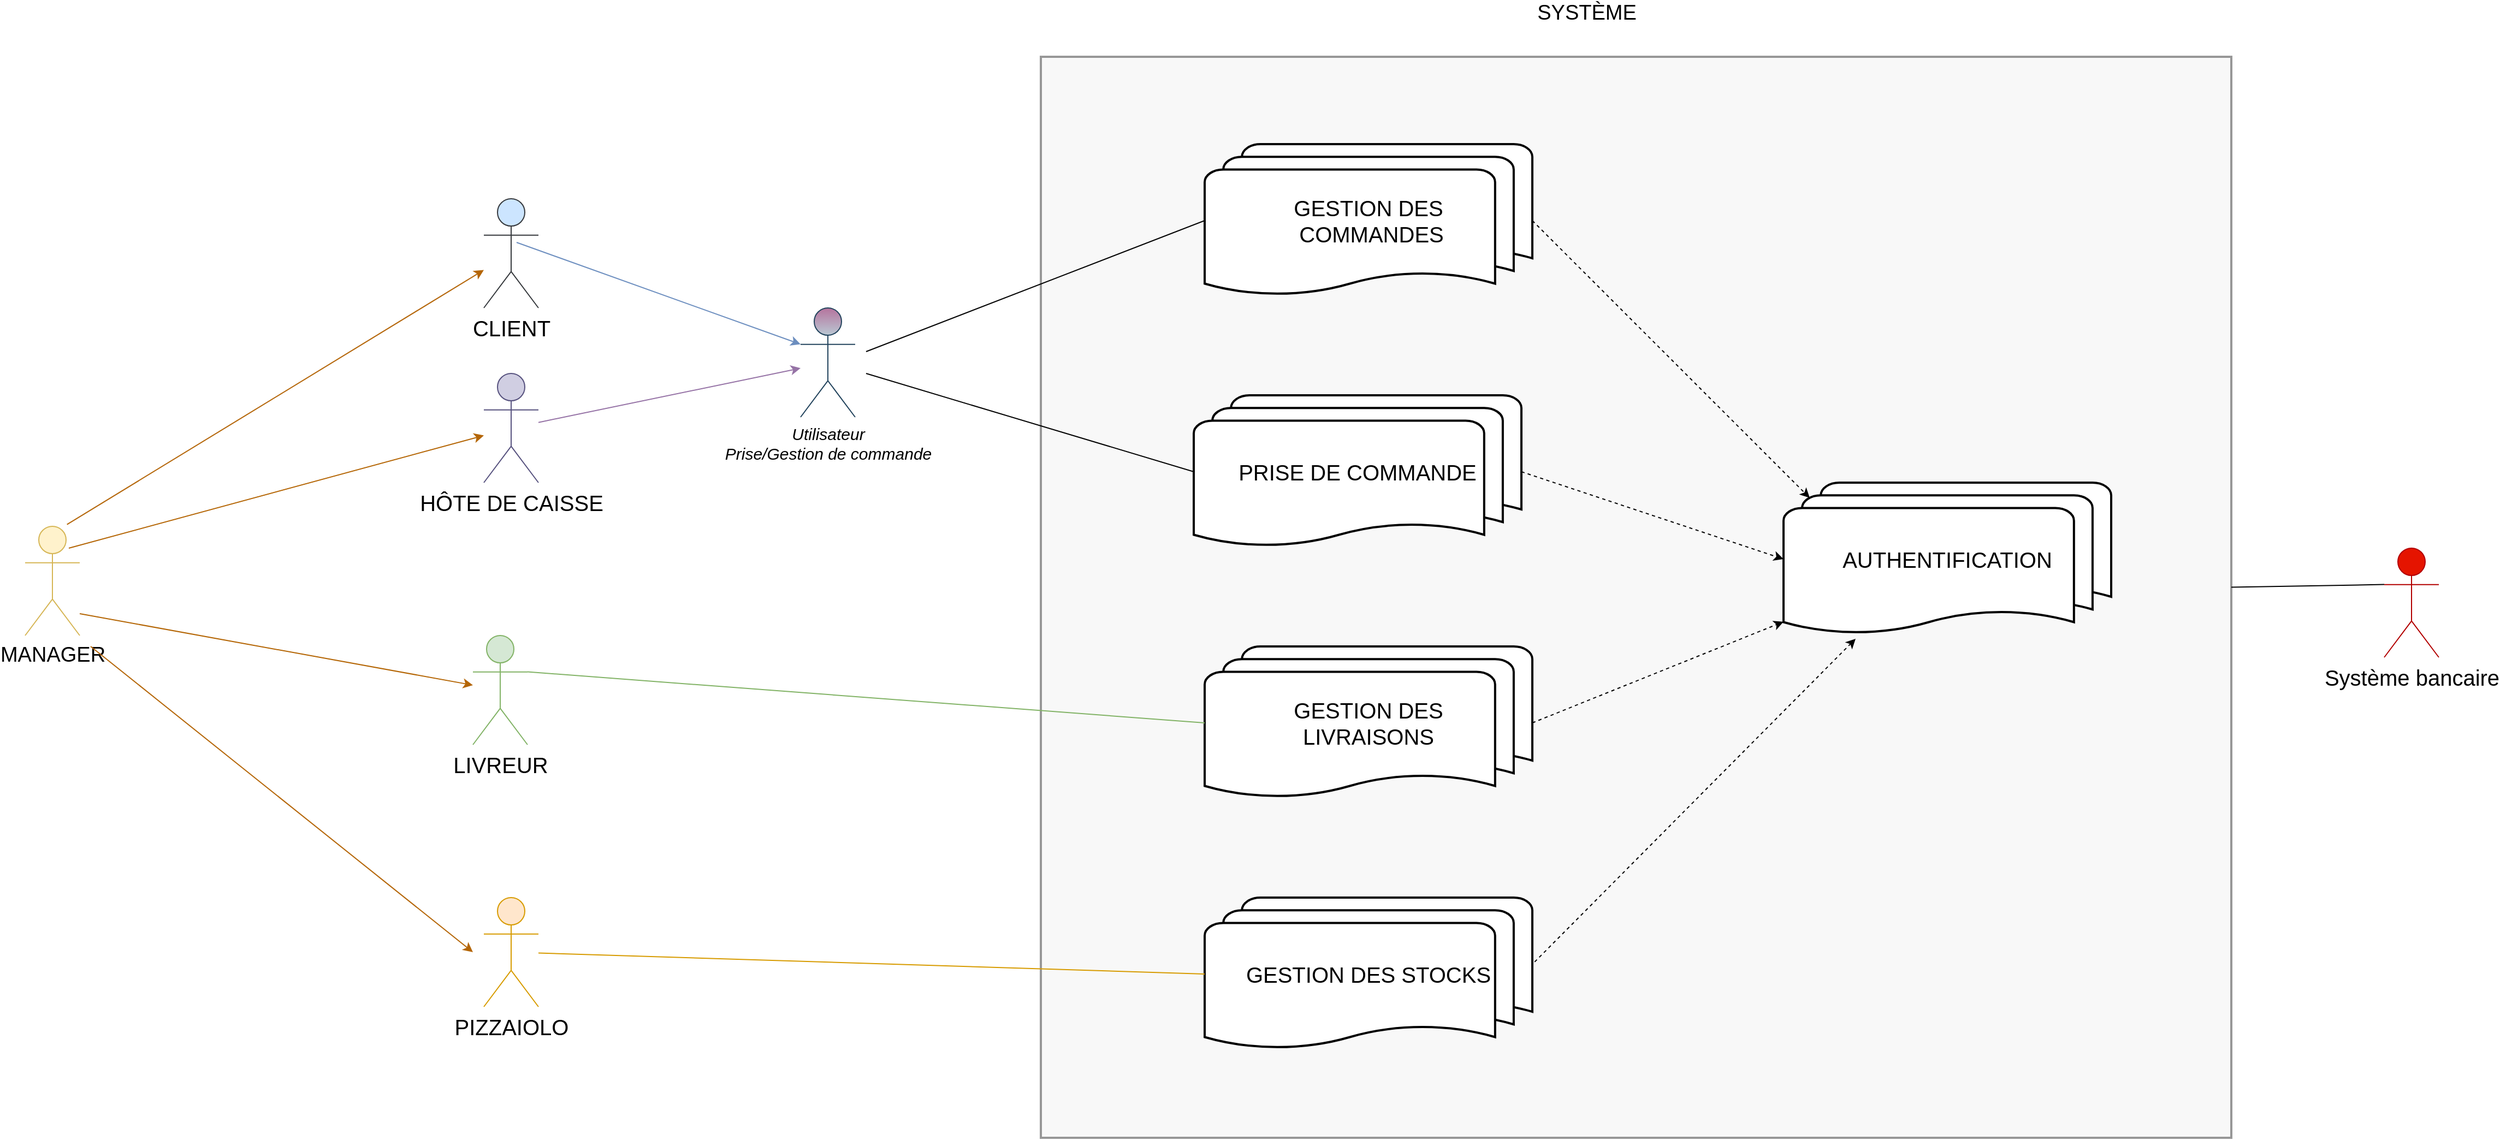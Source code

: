 <mxfile version="13.2.6" type="github">
  <diagram id="C5RBs43oDa-KdzZeNtuy" name="Page-1">
    <mxGraphModel dx="1892" dy="2219" grid="1" gridSize="10" guides="1" tooltips="1" connect="1" arrows="1" fold="1" page="1" pageScale="1" pageWidth="827" pageHeight="1169" math="0" shadow="0">
      <root>
        <mxCell id="WIyWlLk6GJQsqaUBKTNV-0" />
        <mxCell id="WIyWlLk6GJQsqaUBKTNV-1" parent="WIyWlLk6GJQsqaUBKTNV-0" />
        <mxCell id="riIvtF9i5uz6ZwIqVuNb-54" value="" style="rounded=0;whiteSpace=wrap;html=1;fillColor=#eeeeee;strokeColor=#000000;opacity=40;strokeWidth=2;" vertex="1" parent="WIyWlLk6GJQsqaUBKTNV-1">
          <mxGeometry x="990" y="-210" width="1090" height="990" as="geometry" />
        </mxCell>
        <mxCell id="riIvtF9i5uz6ZwIqVuNb-0" value="&lt;font style=&quot;font-size: 20px&quot;&gt;CLIENT&lt;/font&gt;" style="shape=umlActor;verticalLabelPosition=bottom;labelBackgroundColor=#ffffff;verticalAlign=top;html=1;outlineConnect=0;fillColor=#cce5ff;strokeColor=#36393d;aspect=fixed;" vertex="1" parent="WIyWlLk6GJQsqaUBKTNV-1">
          <mxGeometry x="480" y="-80" width="50" height="100" as="geometry" />
        </mxCell>
        <mxCell id="riIvtF9i5uz6ZwIqVuNb-1" value="&lt;font style=&quot;font-size: 19px&quot;&gt;MANAGER&lt;/font&gt;" style="shape=umlActor;verticalLabelPosition=bottom;labelBackgroundColor=#ffffff;verticalAlign=top;html=1;outlineConnect=0;fillColor=#fff2cc;strokeColor=#d6b656;aspect=fixed;" vertex="1" parent="WIyWlLk6GJQsqaUBKTNV-1">
          <mxGeometry x="60" y="220" width="50" height="100" as="geometry" />
        </mxCell>
        <mxCell id="riIvtF9i5uz6ZwIqVuNb-2" value="&lt;i style=&quot;font-size: 15px&quot;&gt;Utilisateur&lt;br&gt;Prise/Gestion de commande&lt;/i&gt;" style="shape=umlActor;verticalLabelPosition=bottom;labelBackgroundColor=#ffffff;verticalAlign=top;html=1;outlineConnect=0;gradientDirection=north;fillColor=#bac8d3;strokeColor=#23445d;gradientColor=#B5739D;aspect=fixed;" vertex="1" parent="WIyWlLk6GJQsqaUBKTNV-1">
          <mxGeometry x="770" y="20" width="50" height="100" as="geometry" />
        </mxCell>
        <mxCell id="riIvtF9i5uz6ZwIqVuNb-3" value="&lt;font style=&quot;font-size: 20px&quot;&gt;HÔTE DE CAISSE&lt;/font&gt;" style="shape=umlActor;verticalLabelPosition=bottom;labelBackgroundColor=#ffffff;verticalAlign=top;html=1;outlineConnect=0;fillColor=#d0cee2;strokeColor=#56517e;aspect=fixed;" vertex="1" parent="WIyWlLk6GJQsqaUBKTNV-1">
          <mxGeometry x="480" y="80" width="50" height="100" as="geometry" />
        </mxCell>
        <mxCell id="riIvtF9i5uz6ZwIqVuNb-5" value="&lt;font style=&quot;font-size: 20px&quot;&gt;LIVREUR&lt;/font&gt;" style="shape=umlActor;verticalLabelPosition=bottom;labelBackgroundColor=#ffffff;verticalAlign=top;html=1;outlineConnect=0;fillColor=#d5e8d4;strokeColor=#82b366;aspect=fixed;" vertex="1" parent="WIyWlLk6GJQsqaUBKTNV-1">
          <mxGeometry x="470" y="320" width="50" height="100" as="geometry" />
        </mxCell>
        <mxCell id="riIvtF9i5uz6ZwIqVuNb-14" value="&lt;font style=&quot;font-size: 20px&quot;&gt;PIZZAIOLO&lt;/font&gt;" style="shape=umlActor;verticalLabelPosition=bottom;labelBackgroundColor=#ffffff;verticalAlign=top;html=1;outlineConnect=0;fillColor=#ffe6cc;strokeColor=#d79b00;aspect=fixed;" vertex="1" parent="WIyWlLk6GJQsqaUBKTNV-1">
          <mxGeometry x="480" y="560" width="50" height="100" as="geometry" />
        </mxCell>
        <mxCell id="riIvtF9i5uz6ZwIqVuNb-15" value="&lt;font style=&quot;font-size: 20px&quot; color=&quot;#000000&quot;&gt;Système bancaire&lt;/font&gt;" style="shape=umlActor;verticalLabelPosition=bottom;labelBackgroundColor=#ffffff;verticalAlign=top;html=1;outlineConnect=0;fillColor=#e51400;strokeColor=#B20000;fontColor=#ffffff;aspect=fixed;" vertex="1" parent="WIyWlLk6GJQsqaUBKTNV-1">
          <mxGeometry x="2220" y="240" width="50" height="100" as="geometry" />
        </mxCell>
        <mxCell id="riIvtF9i5uz6ZwIqVuNb-16" value="" style="endArrow=classic;html=1;exitX=0.767;exitY=-0.017;exitDx=0;exitDy=0;exitPerimeter=0;fillColor=#fad7ac;strokeColor=#b46504;" edge="1" parent="WIyWlLk6GJQsqaUBKTNV-1" source="riIvtF9i5uz6ZwIqVuNb-1" target="riIvtF9i5uz6ZwIqVuNb-0">
          <mxGeometry width="50" height="50" relative="1" as="geometry">
            <mxPoint x="450" y="340" as="sourcePoint" />
            <mxPoint x="180" y="100" as="targetPoint" />
          </mxGeometry>
        </mxCell>
        <mxCell id="riIvtF9i5uz6ZwIqVuNb-17" value="" style="endArrow=classic;html=1;fillColor=#fad7ac;strokeColor=#b46504;" edge="1" parent="WIyWlLk6GJQsqaUBKTNV-1" target="riIvtF9i5uz6ZwIqVuNb-3">
          <mxGeometry width="50" height="50" relative="1" as="geometry">
            <mxPoint x="100" y="240" as="sourcePoint" />
            <mxPoint x="500" y="290" as="targetPoint" />
          </mxGeometry>
        </mxCell>
        <mxCell id="riIvtF9i5uz6ZwIqVuNb-18" value="" style="endArrow=classic;html=1;fillColor=#fad7ac;strokeColor=#b46504;" edge="1" parent="WIyWlLk6GJQsqaUBKTNV-1" target="riIvtF9i5uz6ZwIqVuNb-5">
          <mxGeometry width="50" height="50" relative="1" as="geometry">
            <mxPoint x="110" y="300" as="sourcePoint" />
            <mxPoint x="190" y="390" as="targetPoint" />
          </mxGeometry>
        </mxCell>
        <mxCell id="riIvtF9i5uz6ZwIqVuNb-19" value="" style="endArrow=classic;html=1;fillColor=#fad7ac;strokeColor=#b46504;" edge="1" parent="WIyWlLk6GJQsqaUBKTNV-1">
          <mxGeometry width="50" height="50" relative="1" as="geometry">
            <mxPoint x="120" y="330" as="sourcePoint" />
            <mxPoint x="470" y="610" as="targetPoint" />
          </mxGeometry>
        </mxCell>
        <mxCell id="riIvtF9i5uz6ZwIqVuNb-27" value="" style="endArrow=classic;html=1;entryX=0;entryY=0.333;entryDx=0;entryDy=0;entryPerimeter=0;fillColor=#dae8fc;strokeColor=#6c8ebf;" edge="1" parent="WIyWlLk6GJQsqaUBKTNV-1" target="riIvtF9i5uz6ZwIqVuNb-2">
          <mxGeometry width="50" height="50" relative="1" as="geometry">
            <mxPoint x="510" y="-40" as="sourcePoint" />
            <mxPoint x="760" y="100" as="targetPoint" />
          </mxGeometry>
        </mxCell>
        <mxCell id="riIvtF9i5uz6ZwIqVuNb-28" value="" style="endArrow=classic;html=1;fillColor=#e1d5e7;strokeColor=#9673a6;" edge="1" parent="WIyWlLk6GJQsqaUBKTNV-1" source="riIvtF9i5uz6ZwIqVuNb-3" target="riIvtF9i5uz6ZwIqVuNb-2">
          <mxGeometry width="50" height="50" relative="1" as="geometry">
            <mxPoint x="630" y="190" as="sourcePoint" />
            <mxPoint x="750" y="120" as="targetPoint" />
          </mxGeometry>
        </mxCell>
        <mxCell id="riIvtF9i5uz6ZwIqVuNb-40" value="&lt;font style=&quot;font-size: 20px&quot;&gt;AUTHENTIFICATION&lt;/font&gt;" style="strokeWidth=2;html=1;shape=mxgraph.flowchart.multi-document;whiteSpace=wrap;gradientColor=none;align=center;" vertex="1" parent="WIyWlLk6GJQsqaUBKTNV-1">
          <mxGeometry x="1670" y="180" width="300" height="140" as="geometry" />
        </mxCell>
        <mxCell id="riIvtF9i5uz6ZwIqVuNb-41" value="&lt;span style=&quot;font-size: 20px&quot;&gt;PRISE DE COMMANDE&lt;/span&gt;" style="strokeWidth=2;html=1;shape=mxgraph.flowchart.multi-document;whiteSpace=wrap;gradientColor=none;align=center;" vertex="1" parent="WIyWlLk6GJQsqaUBKTNV-1">
          <mxGeometry x="1130" y="100" width="300" height="140" as="geometry" />
        </mxCell>
        <mxCell id="riIvtF9i5uz6ZwIqVuNb-44" value="&lt;font style=&quot;font-size: 20px&quot;&gt;GESTION DES STOCKS&lt;/font&gt;" style="strokeWidth=2;html=1;shape=mxgraph.flowchart.multi-document;whiteSpace=wrap;gradientColor=none;align=center;" vertex="1" parent="WIyWlLk6GJQsqaUBKTNV-1">
          <mxGeometry x="1140" y="560" width="300" height="140" as="geometry" />
        </mxCell>
        <mxCell id="riIvtF9i5uz6ZwIqVuNb-45" value="&lt;font style=&quot;font-size: 20px&quot;&gt;GESTION DES &lt;br&gt;LIVRAISONS&lt;/font&gt;" style="strokeWidth=2;html=1;shape=mxgraph.flowchart.multi-document;whiteSpace=wrap;gradientColor=none;align=center;" vertex="1" parent="WIyWlLk6GJQsqaUBKTNV-1">
          <mxGeometry x="1140" y="330" width="300" height="140" as="geometry" />
        </mxCell>
        <mxCell id="riIvtF9i5uz6ZwIqVuNb-46" value="&lt;font style=&quot;font-size: 20px&quot;&gt;GESTION DES&lt;br&gt;&amp;nbsp;COMMANDES&lt;/font&gt;" style="strokeWidth=2;html=1;shape=mxgraph.flowchart.multi-document;whiteSpace=wrap;gradientColor=none;align=center;" vertex="1" parent="WIyWlLk6GJQsqaUBKTNV-1">
          <mxGeometry x="1140" y="-130" width="300" height="140" as="geometry" />
        </mxCell>
        <mxCell id="riIvtF9i5uz6ZwIqVuNb-47" value="" style="endArrow=none;html=1;entryX=0;entryY=0.5;entryDx=0;entryDy=0;entryPerimeter=0;endFill=0;" edge="1" parent="WIyWlLk6GJQsqaUBKTNV-1" target="riIvtF9i5uz6ZwIqVuNb-46">
          <mxGeometry width="50" height="50" relative="1" as="geometry">
            <mxPoint x="830" y="60" as="sourcePoint" />
            <mxPoint x="1120" y="260" as="targetPoint" />
          </mxGeometry>
        </mxCell>
        <mxCell id="riIvtF9i5uz6ZwIqVuNb-48" value="" style="endArrow=none;html=1;exitX=0;exitY=0.5;exitDx=0;exitDy=0;exitPerimeter=0;" edge="1" parent="WIyWlLk6GJQsqaUBKTNV-1" source="riIvtF9i5uz6ZwIqVuNb-41">
          <mxGeometry width="50" height="50" relative="1" as="geometry">
            <mxPoint x="980" y="160" as="sourcePoint" />
            <mxPoint x="830" y="80" as="targetPoint" />
          </mxGeometry>
        </mxCell>
        <mxCell id="riIvtF9i5uz6ZwIqVuNb-49" value="" style="endArrow=none;html=1;entryX=0;entryY=0.5;entryDx=0;entryDy=0;entryPerimeter=0;exitX=1;exitY=0.333;exitDx=0;exitDy=0;exitPerimeter=0;fillColor=#d5e8d4;strokeColor=#82b366;" edge="1" parent="WIyWlLk6GJQsqaUBKTNV-1" source="riIvtF9i5uz6ZwIqVuNb-5" target="riIvtF9i5uz6ZwIqVuNb-45">
          <mxGeometry width="50" height="50" relative="1" as="geometry">
            <mxPoint x="540" y="400" as="sourcePoint" />
            <mxPoint x="1120" y="330" as="targetPoint" />
          </mxGeometry>
        </mxCell>
        <mxCell id="riIvtF9i5uz6ZwIqVuNb-50" value="" style="endArrow=none;html=1;entryX=0;entryY=0.5;entryDx=0;entryDy=0;entryPerimeter=0;fillColor=#ffe6cc;strokeColor=#d79b00;" edge="1" parent="WIyWlLk6GJQsqaUBKTNV-1" source="riIvtF9i5uz6ZwIqVuNb-14" target="riIvtF9i5uz6ZwIqVuNb-44">
          <mxGeometry width="50" height="50" relative="1" as="geometry">
            <mxPoint x="1070" y="380" as="sourcePoint" />
            <mxPoint x="1120" y="330" as="targetPoint" />
          </mxGeometry>
        </mxCell>
        <mxCell id="riIvtF9i5uz6ZwIqVuNb-57" value="" style="endArrow=classic;html=1;entryX=0.08;entryY=0.1;entryDx=0;entryDy=0;entryPerimeter=0;exitX=1;exitY=0.5;exitDx=0;exitDy=0;exitPerimeter=0;dashed=1;" edge="1" parent="WIyWlLk6GJQsqaUBKTNV-1" source="riIvtF9i5uz6ZwIqVuNb-46" target="riIvtF9i5uz6ZwIqVuNb-40">
          <mxGeometry width="50" height="50" relative="1" as="geometry">
            <mxPoint x="1440" y="300" as="sourcePoint" />
            <mxPoint x="1490" y="250" as="targetPoint" />
          </mxGeometry>
        </mxCell>
        <mxCell id="riIvtF9i5uz6ZwIqVuNb-58" value="" style="endArrow=classic;html=1;dashed=1;exitX=1;exitY=0.5;exitDx=0;exitDy=0;exitPerimeter=0;entryX=0;entryY=0.5;entryDx=0;entryDy=0;entryPerimeter=0;" edge="1" parent="WIyWlLk6GJQsqaUBKTNV-1" source="riIvtF9i5uz6ZwIqVuNb-41" target="riIvtF9i5uz6ZwIqVuNb-40">
          <mxGeometry width="50" height="50" relative="1" as="geometry">
            <mxPoint x="1440" y="300" as="sourcePoint" />
            <mxPoint x="1564" y="174" as="targetPoint" />
          </mxGeometry>
        </mxCell>
        <mxCell id="riIvtF9i5uz6ZwIqVuNb-59" value="" style="endArrow=classic;html=1;dashed=1;exitX=1;exitY=0.5;exitDx=0;exitDy=0;exitPerimeter=0;entryX=0;entryY=0.91;entryDx=0;entryDy=0;entryPerimeter=0;" edge="1" parent="WIyWlLk6GJQsqaUBKTNV-1" source="riIvtF9i5uz6ZwIqVuNb-45" target="riIvtF9i5uz6ZwIqVuNb-40">
          <mxGeometry width="50" height="50" relative="1" as="geometry">
            <mxPoint x="1440" y="300" as="sourcePoint" />
            <mxPoint x="1490" y="250" as="targetPoint" />
          </mxGeometry>
        </mxCell>
        <mxCell id="riIvtF9i5uz6ZwIqVuNb-60" value="" style="endArrow=classic;html=1;dashed=1;exitX=1.007;exitY=0.421;exitDx=0;exitDy=0;exitPerimeter=0;entryX=0.22;entryY=1.021;entryDx=0;entryDy=0;entryPerimeter=0;" edge="1" parent="WIyWlLk6GJQsqaUBKTNV-1" source="riIvtF9i5uz6ZwIqVuNb-44" target="riIvtF9i5uz6ZwIqVuNb-40">
          <mxGeometry width="50" height="50" relative="1" as="geometry">
            <mxPoint x="1440" y="300" as="sourcePoint" />
            <mxPoint x="1490" y="250" as="targetPoint" />
          </mxGeometry>
        </mxCell>
        <mxCell id="riIvtF9i5uz6ZwIqVuNb-61" value="&lt;font style=&quot;font-size: 19px&quot;&gt;SYSTÈME&lt;/font&gt;" style="text;html=1;strokeColor=none;fillColor=none;align=center;verticalAlign=middle;whiteSpace=wrap;rounded=0;opacity=40;" vertex="1" parent="WIyWlLk6GJQsqaUBKTNV-1">
          <mxGeometry x="1470" y="-260" width="40" height="20" as="geometry" />
        </mxCell>
        <mxCell id="riIvtF9i5uz6ZwIqVuNb-63" value="" style="endArrow=none;html=1;entryX=0;entryY=0.333;entryDx=0;entryDy=0;entryPerimeter=0;" edge="1" parent="WIyWlLk6GJQsqaUBKTNV-1" source="riIvtF9i5uz6ZwIqVuNb-54" target="riIvtF9i5uz6ZwIqVuNb-15">
          <mxGeometry width="50" height="50" relative="1" as="geometry">
            <mxPoint x="2070" y="70" as="sourcePoint" />
            <mxPoint x="2120" y="20" as="targetPoint" />
          </mxGeometry>
        </mxCell>
      </root>
    </mxGraphModel>
  </diagram>
</mxfile>
